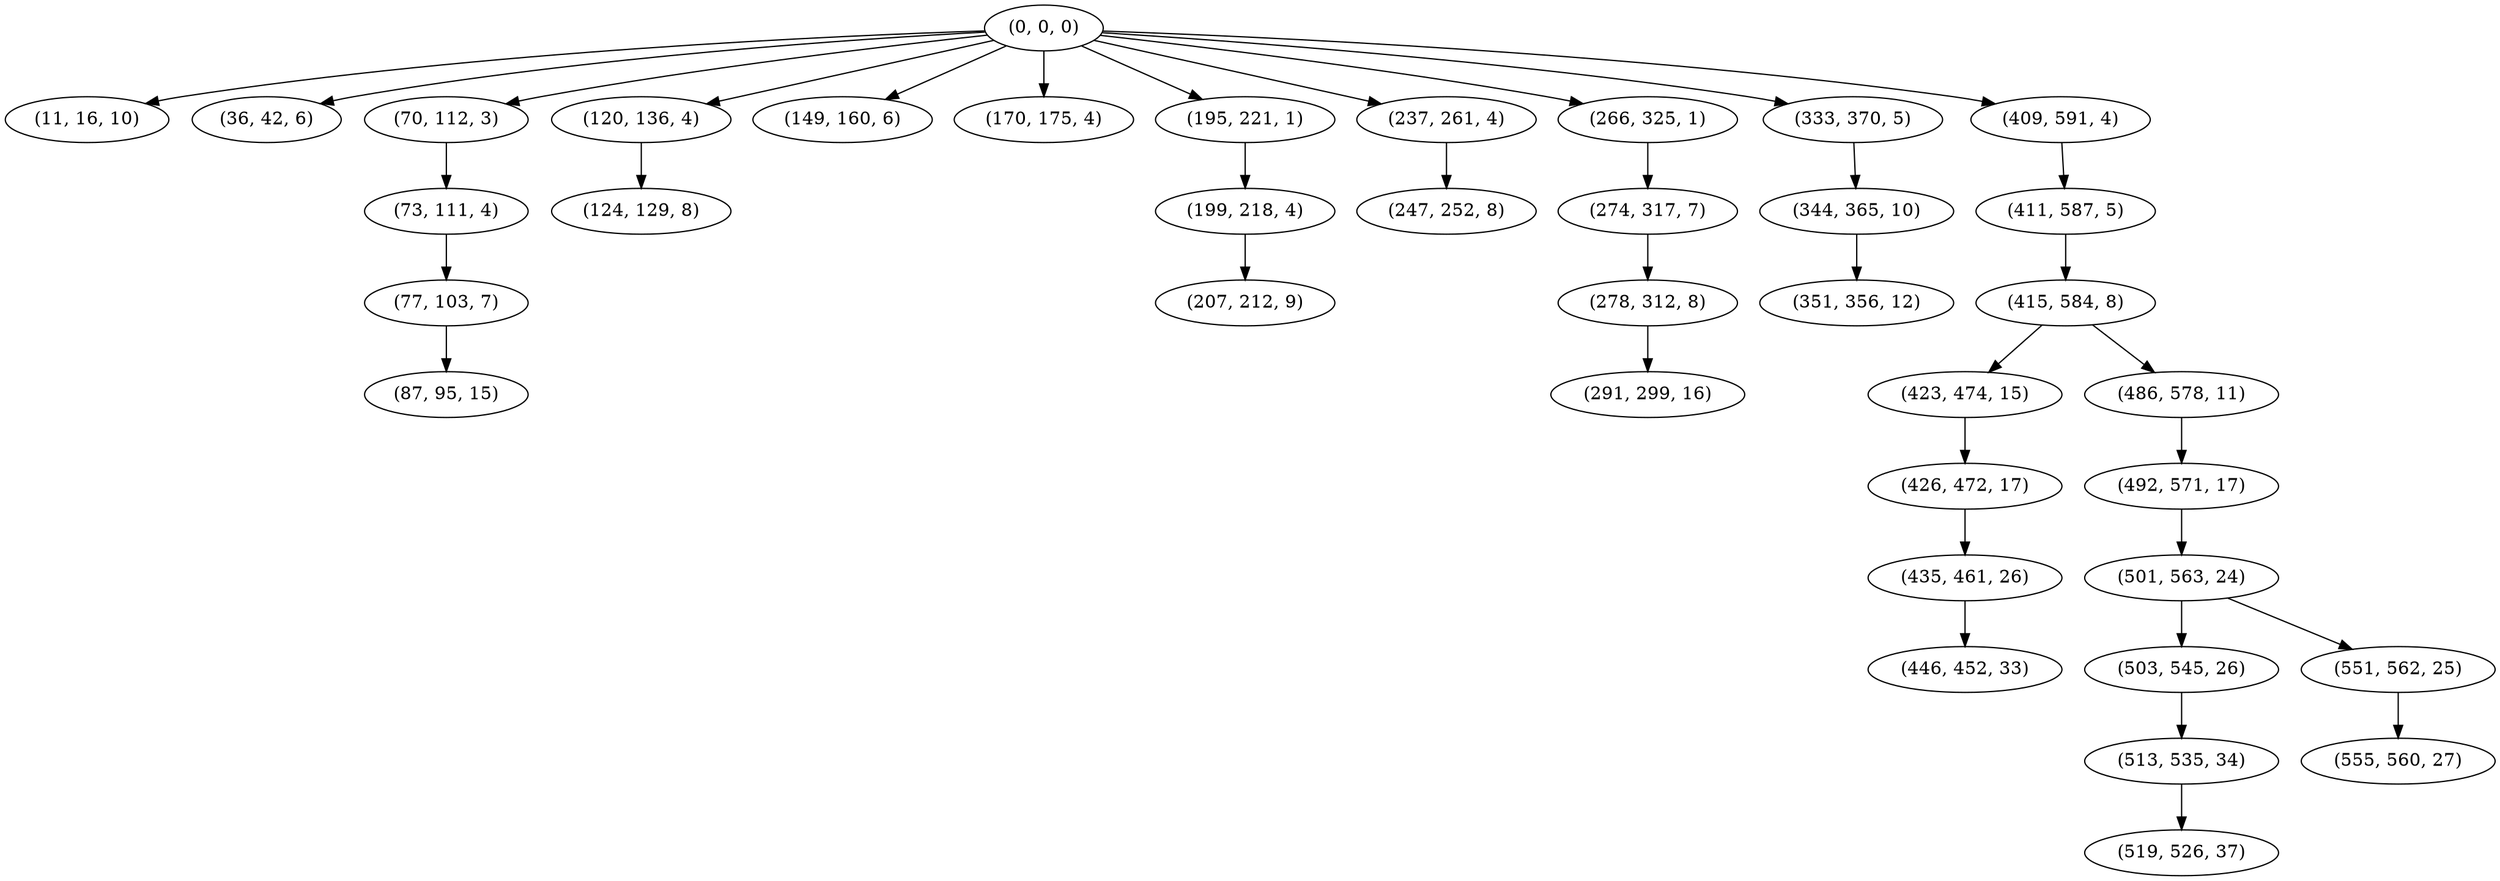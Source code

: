 digraph tree {
    "(0, 0, 0)";
    "(11, 16, 10)";
    "(36, 42, 6)";
    "(70, 112, 3)";
    "(73, 111, 4)";
    "(77, 103, 7)";
    "(87, 95, 15)";
    "(120, 136, 4)";
    "(124, 129, 8)";
    "(149, 160, 6)";
    "(170, 175, 4)";
    "(195, 221, 1)";
    "(199, 218, 4)";
    "(207, 212, 9)";
    "(237, 261, 4)";
    "(247, 252, 8)";
    "(266, 325, 1)";
    "(274, 317, 7)";
    "(278, 312, 8)";
    "(291, 299, 16)";
    "(333, 370, 5)";
    "(344, 365, 10)";
    "(351, 356, 12)";
    "(409, 591, 4)";
    "(411, 587, 5)";
    "(415, 584, 8)";
    "(423, 474, 15)";
    "(426, 472, 17)";
    "(435, 461, 26)";
    "(446, 452, 33)";
    "(486, 578, 11)";
    "(492, 571, 17)";
    "(501, 563, 24)";
    "(503, 545, 26)";
    "(513, 535, 34)";
    "(519, 526, 37)";
    "(551, 562, 25)";
    "(555, 560, 27)";
    "(0, 0, 0)" -> "(11, 16, 10)";
    "(0, 0, 0)" -> "(36, 42, 6)";
    "(0, 0, 0)" -> "(70, 112, 3)";
    "(0, 0, 0)" -> "(120, 136, 4)";
    "(0, 0, 0)" -> "(149, 160, 6)";
    "(0, 0, 0)" -> "(170, 175, 4)";
    "(0, 0, 0)" -> "(195, 221, 1)";
    "(0, 0, 0)" -> "(237, 261, 4)";
    "(0, 0, 0)" -> "(266, 325, 1)";
    "(0, 0, 0)" -> "(333, 370, 5)";
    "(0, 0, 0)" -> "(409, 591, 4)";
    "(70, 112, 3)" -> "(73, 111, 4)";
    "(73, 111, 4)" -> "(77, 103, 7)";
    "(77, 103, 7)" -> "(87, 95, 15)";
    "(120, 136, 4)" -> "(124, 129, 8)";
    "(195, 221, 1)" -> "(199, 218, 4)";
    "(199, 218, 4)" -> "(207, 212, 9)";
    "(237, 261, 4)" -> "(247, 252, 8)";
    "(266, 325, 1)" -> "(274, 317, 7)";
    "(274, 317, 7)" -> "(278, 312, 8)";
    "(278, 312, 8)" -> "(291, 299, 16)";
    "(333, 370, 5)" -> "(344, 365, 10)";
    "(344, 365, 10)" -> "(351, 356, 12)";
    "(409, 591, 4)" -> "(411, 587, 5)";
    "(411, 587, 5)" -> "(415, 584, 8)";
    "(415, 584, 8)" -> "(423, 474, 15)";
    "(415, 584, 8)" -> "(486, 578, 11)";
    "(423, 474, 15)" -> "(426, 472, 17)";
    "(426, 472, 17)" -> "(435, 461, 26)";
    "(435, 461, 26)" -> "(446, 452, 33)";
    "(486, 578, 11)" -> "(492, 571, 17)";
    "(492, 571, 17)" -> "(501, 563, 24)";
    "(501, 563, 24)" -> "(503, 545, 26)";
    "(501, 563, 24)" -> "(551, 562, 25)";
    "(503, 545, 26)" -> "(513, 535, 34)";
    "(513, 535, 34)" -> "(519, 526, 37)";
    "(551, 562, 25)" -> "(555, 560, 27)";
}
